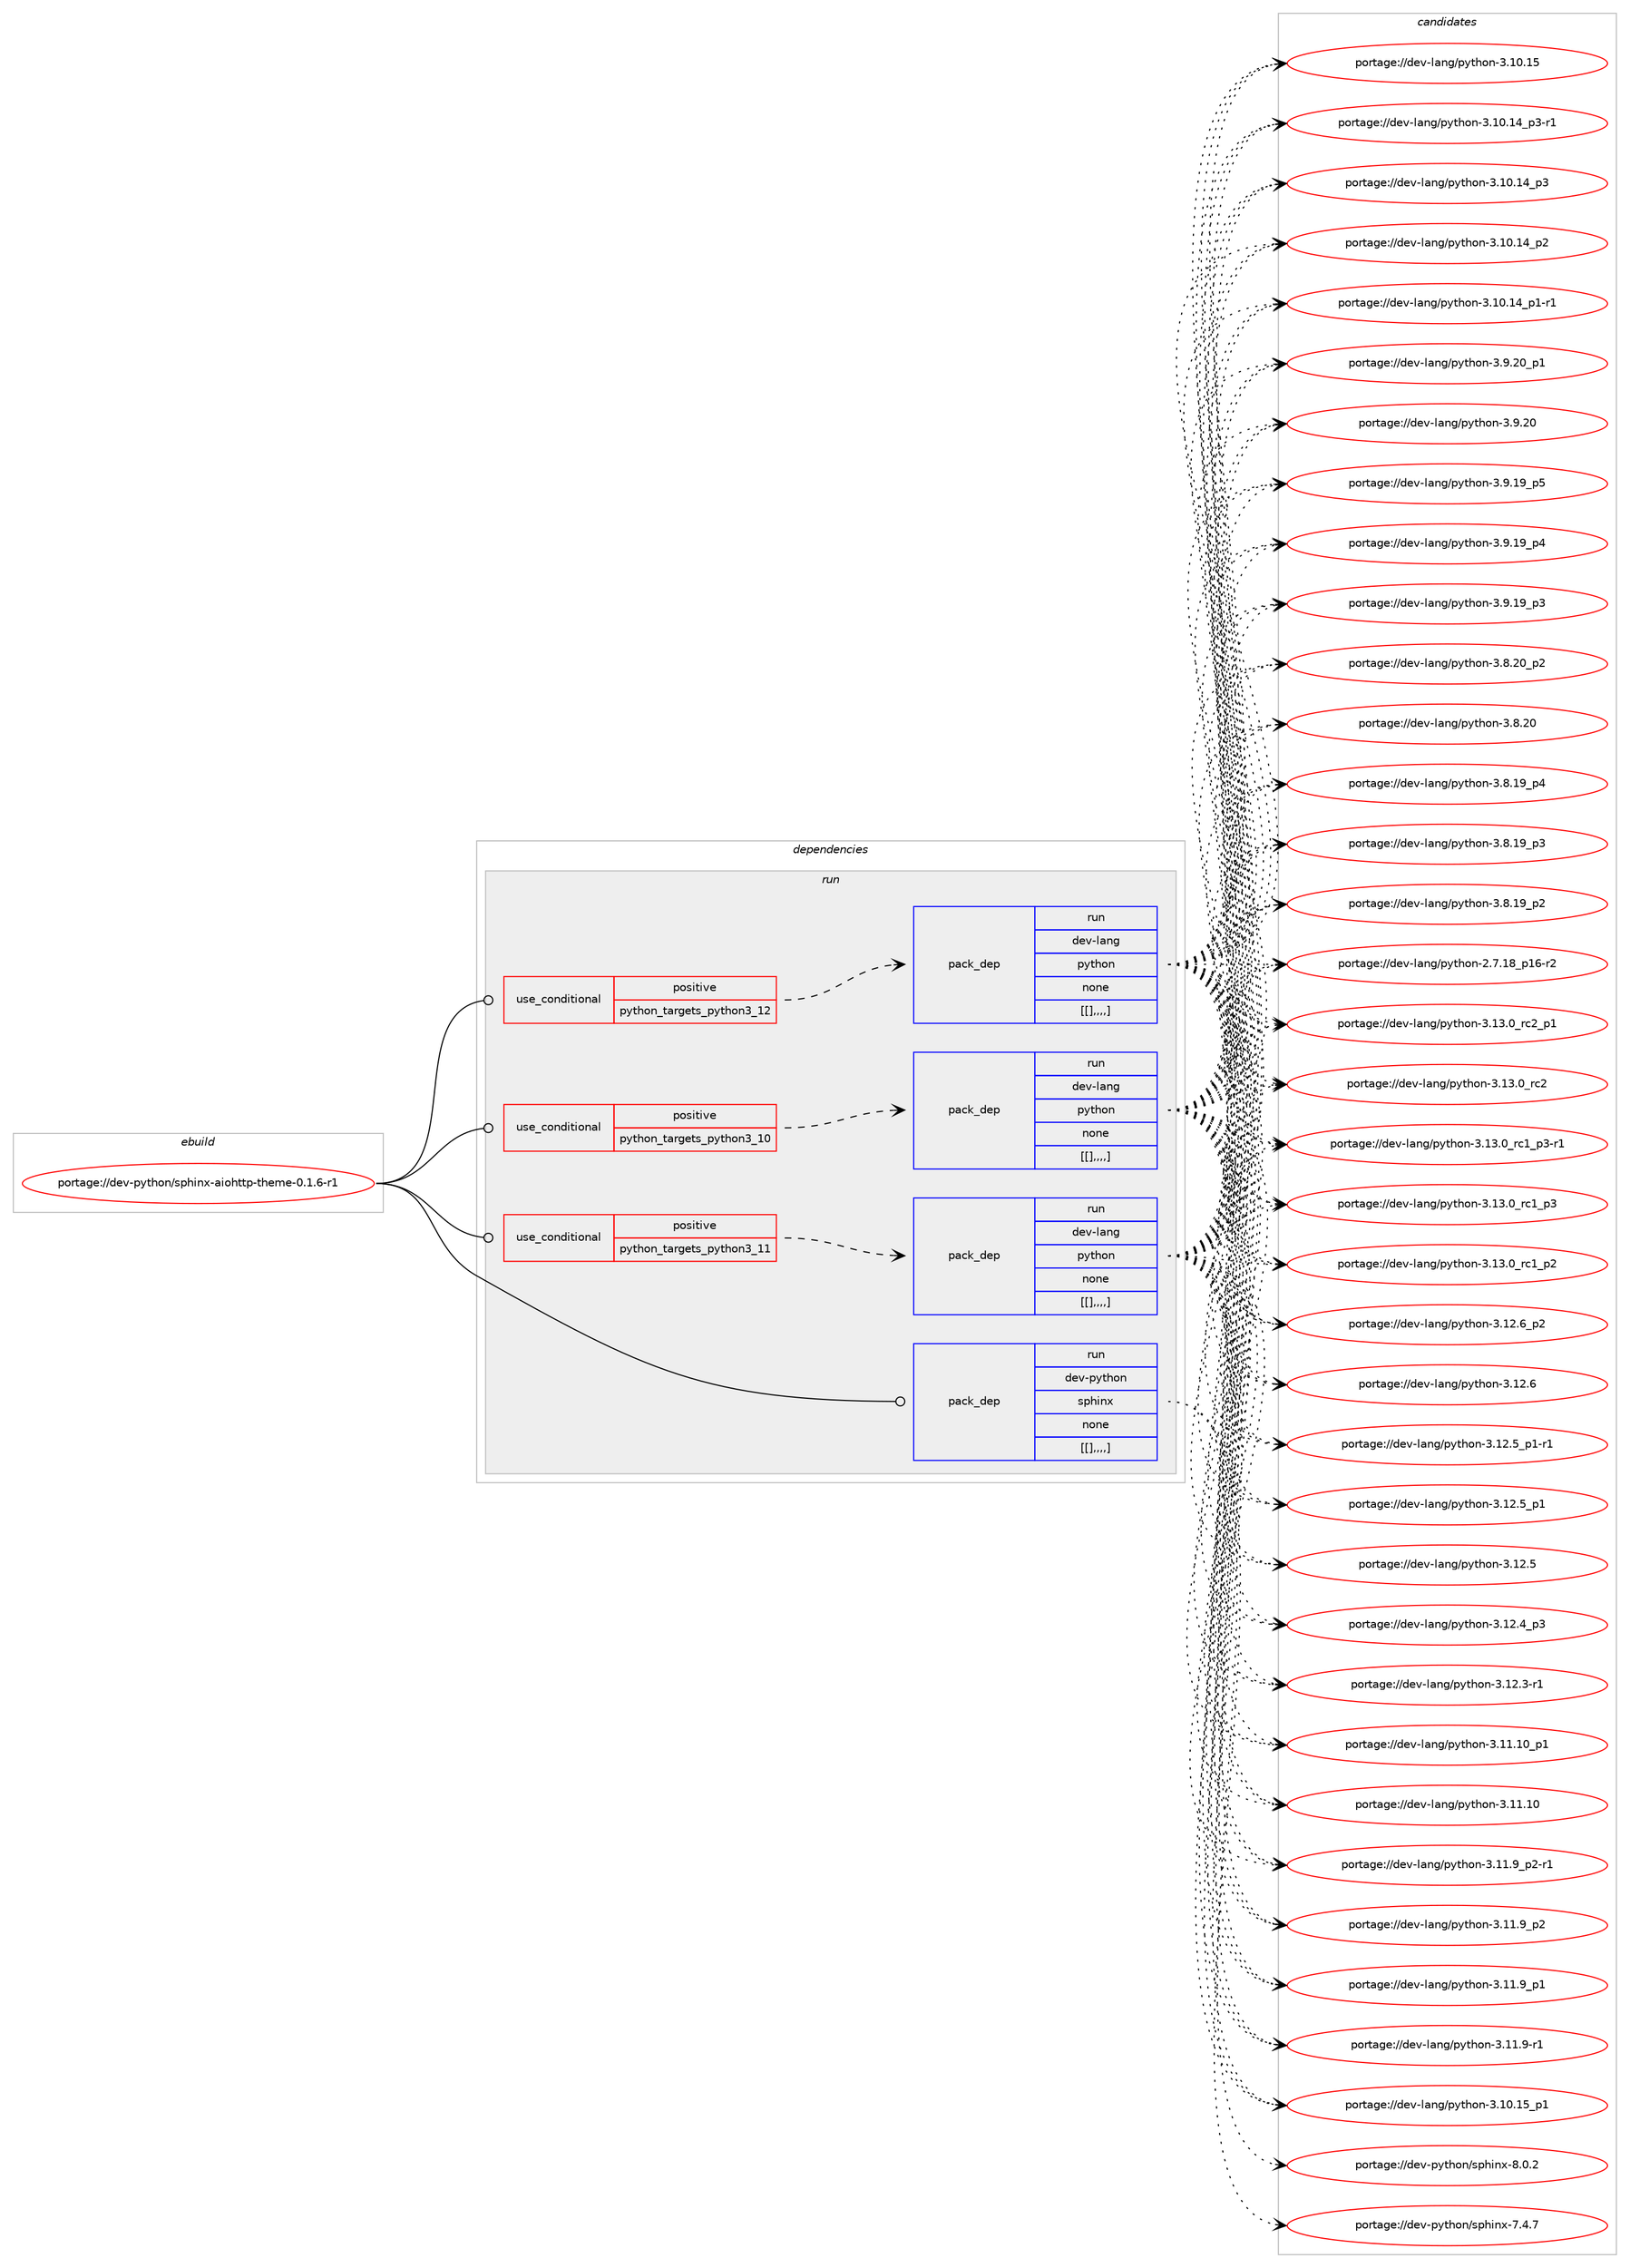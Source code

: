 digraph prolog {

# *************
# Graph options
# *************

newrank=true;
concentrate=true;
compound=true;
graph [rankdir=LR,fontname=Helvetica,fontsize=10,ranksep=1.5];#, ranksep=2.5, nodesep=0.2];
edge  [arrowhead=vee];
node  [fontname=Helvetica,fontsize=10];

# **********
# The ebuild
# **********

subgraph cluster_leftcol {
color=gray;
label=<<i>ebuild</i>>;
id [label="portage://dev-python/sphinx-aiohttp-theme-0.1.6-r1", color=red, width=4, href="../dev-python/sphinx-aiohttp-theme-0.1.6-r1.svg"];
}

# ****************
# The dependencies
# ****************

subgraph cluster_midcol {
color=gray;
label=<<i>dependencies</i>>;
subgraph cluster_compile {
fillcolor="#eeeeee";
style=filled;
label=<<i>compile</i>>;
}
subgraph cluster_compileandrun {
fillcolor="#eeeeee";
style=filled;
label=<<i>compile and run</i>>;
}
subgraph cluster_run {
fillcolor="#eeeeee";
style=filled;
label=<<i>run</i>>;
subgraph cond41470 {
dependency167078 [label=<<TABLE BORDER="0" CELLBORDER="1" CELLSPACING="0" CELLPADDING="4"><TR><TD ROWSPAN="3" CELLPADDING="10">use_conditional</TD></TR><TR><TD>positive</TD></TR><TR><TD>python_targets_python3_10</TD></TR></TABLE>>, shape=none, color=red];
subgraph pack124350 {
dependency167079 [label=<<TABLE BORDER="0" CELLBORDER="1" CELLSPACING="0" CELLPADDING="4" WIDTH="220"><TR><TD ROWSPAN="6" CELLPADDING="30">pack_dep</TD></TR><TR><TD WIDTH="110">run</TD></TR><TR><TD>dev-lang</TD></TR><TR><TD>python</TD></TR><TR><TD>none</TD></TR><TR><TD>[[],,,,]</TD></TR></TABLE>>, shape=none, color=blue];
}
dependency167078:e -> dependency167079:w [weight=20,style="dashed",arrowhead="vee"];
}
id:e -> dependency167078:w [weight=20,style="solid",arrowhead="odot"];
subgraph cond41471 {
dependency167080 [label=<<TABLE BORDER="0" CELLBORDER="1" CELLSPACING="0" CELLPADDING="4"><TR><TD ROWSPAN="3" CELLPADDING="10">use_conditional</TD></TR><TR><TD>positive</TD></TR><TR><TD>python_targets_python3_11</TD></TR></TABLE>>, shape=none, color=red];
subgraph pack124351 {
dependency167081 [label=<<TABLE BORDER="0" CELLBORDER="1" CELLSPACING="0" CELLPADDING="4" WIDTH="220"><TR><TD ROWSPAN="6" CELLPADDING="30">pack_dep</TD></TR><TR><TD WIDTH="110">run</TD></TR><TR><TD>dev-lang</TD></TR><TR><TD>python</TD></TR><TR><TD>none</TD></TR><TR><TD>[[],,,,]</TD></TR></TABLE>>, shape=none, color=blue];
}
dependency167080:e -> dependency167081:w [weight=20,style="dashed",arrowhead="vee"];
}
id:e -> dependency167080:w [weight=20,style="solid",arrowhead="odot"];
subgraph cond41472 {
dependency167082 [label=<<TABLE BORDER="0" CELLBORDER="1" CELLSPACING="0" CELLPADDING="4"><TR><TD ROWSPAN="3" CELLPADDING="10">use_conditional</TD></TR><TR><TD>positive</TD></TR><TR><TD>python_targets_python3_12</TD></TR></TABLE>>, shape=none, color=red];
subgraph pack124352 {
dependency167083 [label=<<TABLE BORDER="0" CELLBORDER="1" CELLSPACING="0" CELLPADDING="4" WIDTH="220"><TR><TD ROWSPAN="6" CELLPADDING="30">pack_dep</TD></TR><TR><TD WIDTH="110">run</TD></TR><TR><TD>dev-lang</TD></TR><TR><TD>python</TD></TR><TR><TD>none</TD></TR><TR><TD>[[],,,,]</TD></TR></TABLE>>, shape=none, color=blue];
}
dependency167082:e -> dependency167083:w [weight=20,style="dashed",arrowhead="vee"];
}
id:e -> dependency167082:w [weight=20,style="solid",arrowhead="odot"];
subgraph pack124353 {
dependency167084 [label=<<TABLE BORDER="0" CELLBORDER="1" CELLSPACING="0" CELLPADDING="4" WIDTH="220"><TR><TD ROWSPAN="6" CELLPADDING="30">pack_dep</TD></TR><TR><TD WIDTH="110">run</TD></TR><TR><TD>dev-python</TD></TR><TR><TD>sphinx</TD></TR><TR><TD>none</TD></TR><TR><TD>[[],,,,]</TD></TR></TABLE>>, shape=none, color=blue];
}
id:e -> dependency167084:w [weight=20,style="solid",arrowhead="odot"];
}
}

# **************
# The candidates
# **************

subgraph cluster_choices {
rank=same;
color=gray;
label=<<i>candidates</i>>;

subgraph choice124350 {
color=black;
nodesep=1;
choice100101118451089711010347112121116104111110455146495146489511499509511249 [label="portage://dev-lang/python-3.13.0_rc2_p1", color=red, width=4,href="../dev-lang/python-3.13.0_rc2_p1.svg"];
choice10010111845108971101034711212111610411111045514649514648951149950 [label="portage://dev-lang/python-3.13.0_rc2", color=red, width=4,href="../dev-lang/python-3.13.0_rc2.svg"];
choice1001011184510897110103471121211161041111104551464951464895114994995112514511449 [label="portage://dev-lang/python-3.13.0_rc1_p3-r1", color=red, width=4,href="../dev-lang/python-3.13.0_rc1_p3-r1.svg"];
choice100101118451089711010347112121116104111110455146495146489511499499511251 [label="portage://dev-lang/python-3.13.0_rc1_p3", color=red, width=4,href="../dev-lang/python-3.13.0_rc1_p3.svg"];
choice100101118451089711010347112121116104111110455146495146489511499499511250 [label="portage://dev-lang/python-3.13.0_rc1_p2", color=red, width=4,href="../dev-lang/python-3.13.0_rc1_p2.svg"];
choice100101118451089711010347112121116104111110455146495046549511250 [label="portage://dev-lang/python-3.12.6_p2", color=red, width=4,href="../dev-lang/python-3.12.6_p2.svg"];
choice10010111845108971101034711212111610411111045514649504654 [label="portage://dev-lang/python-3.12.6", color=red, width=4,href="../dev-lang/python-3.12.6.svg"];
choice1001011184510897110103471121211161041111104551464950465395112494511449 [label="portage://dev-lang/python-3.12.5_p1-r1", color=red, width=4,href="../dev-lang/python-3.12.5_p1-r1.svg"];
choice100101118451089711010347112121116104111110455146495046539511249 [label="portage://dev-lang/python-3.12.5_p1", color=red, width=4,href="../dev-lang/python-3.12.5_p1.svg"];
choice10010111845108971101034711212111610411111045514649504653 [label="portage://dev-lang/python-3.12.5", color=red, width=4,href="../dev-lang/python-3.12.5.svg"];
choice100101118451089711010347112121116104111110455146495046529511251 [label="portage://dev-lang/python-3.12.4_p3", color=red, width=4,href="../dev-lang/python-3.12.4_p3.svg"];
choice100101118451089711010347112121116104111110455146495046514511449 [label="portage://dev-lang/python-3.12.3-r1", color=red, width=4,href="../dev-lang/python-3.12.3-r1.svg"];
choice10010111845108971101034711212111610411111045514649494649489511249 [label="portage://dev-lang/python-3.11.10_p1", color=red, width=4,href="../dev-lang/python-3.11.10_p1.svg"];
choice1001011184510897110103471121211161041111104551464949464948 [label="portage://dev-lang/python-3.11.10", color=red, width=4,href="../dev-lang/python-3.11.10.svg"];
choice1001011184510897110103471121211161041111104551464949465795112504511449 [label="portage://dev-lang/python-3.11.9_p2-r1", color=red, width=4,href="../dev-lang/python-3.11.9_p2-r1.svg"];
choice100101118451089711010347112121116104111110455146494946579511250 [label="portage://dev-lang/python-3.11.9_p2", color=red, width=4,href="../dev-lang/python-3.11.9_p2.svg"];
choice100101118451089711010347112121116104111110455146494946579511249 [label="portage://dev-lang/python-3.11.9_p1", color=red, width=4,href="../dev-lang/python-3.11.9_p1.svg"];
choice100101118451089711010347112121116104111110455146494946574511449 [label="portage://dev-lang/python-3.11.9-r1", color=red, width=4,href="../dev-lang/python-3.11.9-r1.svg"];
choice10010111845108971101034711212111610411111045514649484649539511249 [label="portage://dev-lang/python-3.10.15_p1", color=red, width=4,href="../dev-lang/python-3.10.15_p1.svg"];
choice1001011184510897110103471121211161041111104551464948464953 [label="portage://dev-lang/python-3.10.15", color=red, width=4,href="../dev-lang/python-3.10.15.svg"];
choice100101118451089711010347112121116104111110455146494846495295112514511449 [label="portage://dev-lang/python-3.10.14_p3-r1", color=red, width=4,href="../dev-lang/python-3.10.14_p3-r1.svg"];
choice10010111845108971101034711212111610411111045514649484649529511251 [label="portage://dev-lang/python-3.10.14_p3", color=red, width=4,href="../dev-lang/python-3.10.14_p3.svg"];
choice10010111845108971101034711212111610411111045514649484649529511250 [label="portage://dev-lang/python-3.10.14_p2", color=red, width=4,href="../dev-lang/python-3.10.14_p2.svg"];
choice100101118451089711010347112121116104111110455146494846495295112494511449 [label="portage://dev-lang/python-3.10.14_p1-r1", color=red, width=4,href="../dev-lang/python-3.10.14_p1-r1.svg"];
choice100101118451089711010347112121116104111110455146574650489511249 [label="portage://dev-lang/python-3.9.20_p1", color=red, width=4,href="../dev-lang/python-3.9.20_p1.svg"];
choice10010111845108971101034711212111610411111045514657465048 [label="portage://dev-lang/python-3.9.20", color=red, width=4,href="../dev-lang/python-3.9.20.svg"];
choice100101118451089711010347112121116104111110455146574649579511253 [label="portage://dev-lang/python-3.9.19_p5", color=red, width=4,href="../dev-lang/python-3.9.19_p5.svg"];
choice100101118451089711010347112121116104111110455146574649579511252 [label="portage://dev-lang/python-3.9.19_p4", color=red, width=4,href="../dev-lang/python-3.9.19_p4.svg"];
choice100101118451089711010347112121116104111110455146574649579511251 [label="portage://dev-lang/python-3.9.19_p3", color=red, width=4,href="../dev-lang/python-3.9.19_p3.svg"];
choice100101118451089711010347112121116104111110455146564650489511250 [label="portage://dev-lang/python-3.8.20_p2", color=red, width=4,href="../dev-lang/python-3.8.20_p2.svg"];
choice10010111845108971101034711212111610411111045514656465048 [label="portage://dev-lang/python-3.8.20", color=red, width=4,href="../dev-lang/python-3.8.20.svg"];
choice100101118451089711010347112121116104111110455146564649579511252 [label="portage://dev-lang/python-3.8.19_p4", color=red, width=4,href="../dev-lang/python-3.8.19_p4.svg"];
choice100101118451089711010347112121116104111110455146564649579511251 [label="portage://dev-lang/python-3.8.19_p3", color=red, width=4,href="../dev-lang/python-3.8.19_p3.svg"];
choice100101118451089711010347112121116104111110455146564649579511250 [label="portage://dev-lang/python-3.8.19_p2", color=red, width=4,href="../dev-lang/python-3.8.19_p2.svg"];
choice100101118451089711010347112121116104111110455046554649569511249544511450 [label="portage://dev-lang/python-2.7.18_p16-r2", color=red, width=4,href="../dev-lang/python-2.7.18_p16-r2.svg"];
dependency167079:e -> choice100101118451089711010347112121116104111110455146495146489511499509511249:w [style=dotted,weight="100"];
dependency167079:e -> choice10010111845108971101034711212111610411111045514649514648951149950:w [style=dotted,weight="100"];
dependency167079:e -> choice1001011184510897110103471121211161041111104551464951464895114994995112514511449:w [style=dotted,weight="100"];
dependency167079:e -> choice100101118451089711010347112121116104111110455146495146489511499499511251:w [style=dotted,weight="100"];
dependency167079:e -> choice100101118451089711010347112121116104111110455146495146489511499499511250:w [style=dotted,weight="100"];
dependency167079:e -> choice100101118451089711010347112121116104111110455146495046549511250:w [style=dotted,weight="100"];
dependency167079:e -> choice10010111845108971101034711212111610411111045514649504654:w [style=dotted,weight="100"];
dependency167079:e -> choice1001011184510897110103471121211161041111104551464950465395112494511449:w [style=dotted,weight="100"];
dependency167079:e -> choice100101118451089711010347112121116104111110455146495046539511249:w [style=dotted,weight="100"];
dependency167079:e -> choice10010111845108971101034711212111610411111045514649504653:w [style=dotted,weight="100"];
dependency167079:e -> choice100101118451089711010347112121116104111110455146495046529511251:w [style=dotted,weight="100"];
dependency167079:e -> choice100101118451089711010347112121116104111110455146495046514511449:w [style=dotted,weight="100"];
dependency167079:e -> choice10010111845108971101034711212111610411111045514649494649489511249:w [style=dotted,weight="100"];
dependency167079:e -> choice1001011184510897110103471121211161041111104551464949464948:w [style=dotted,weight="100"];
dependency167079:e -> choice1001011184510897110103471121211161041111104551464949465795112504511449:w [style=dotted,weight="100"];
dependency167079:e -> choice100101118451089711010347112121116104111110455146494946579511250:w [style=dotted,weight="100"];
dependency167079:e -> choice100101118451089711010347112121116104111110455146494946579511249:w [style=dotted,weight="100"];
dependency167079:e -> choice100101118451089711010347112121116104111110455146494946574511449:w [style=dotted,weight="100"];
dependency167079:e -> choice10010111845108971101034711212111610411111045514649484649539511249:w [style=dotted,weight="100"];
dependency167079:e -> choice1001011184510897110103471121211161041111104551464948464953:w [style=dotted,weight="100"];
dependency167079:e -> choice100101118451089711010347112121116104111110455146494846495295112514511449:w [style=dotted,weight="100"];
dependency167079:e -> choice10010111845108971101034711212111610411111045514649484649529511251:w [style=dotted,weight="100"];
dependency167079:e -> choice10010111845108971101034711212111610411111045514649484649529511250:w [style=dotted,weight="100"];
dependency167079:e -> choice100101118451089711010347112121116104111110455146494846495295112494511449:w [style=dotted,weight="100"];
dependency167079:e -> choice100101118451089711010347112121116104111110455146574650489511249:w [style=dotted,weight="100"];
dependency167079:e -> choice10010111845108971101034711212111610411111045514657465048:w [style=dotted,weight="100"];
dependency167079:e -> choice100101118451089711010347112121116104111110455146574649579511253:w [style=dotted,weight="100"];
dependency167079:e -> choice100101118451089711010347112121116104111110455146574649579511252:w [style=dotted,weight="100"];
dependency167079:e -> choice100101118451089711010347112121116104111110455146574649579511251:w [style=dotted,weight="100"];
dependency167079:e -> choice100101118451089711010347112121116104111110455146564650489511250:w [style=dotted,weight="100"];
dependency167079:e -> choice10010111845108971101034711212111610411111045514656465048:w [style=dotted,weight="100"];
dependency167079:e -> choice100101118451089711010347112121116104111110455146564649579511252:w [style=dotted,weight="100"];
dependency167079:e -> choice100101118451089711010347112121116104111110455146564649579511251:w [style=dotted,weight="100"];
dependency167079:e -> choice100101118451089711010347112121116104111110455146564649579511250:w [style=dotted,weight="100"];
dependency167079:e -> choice100101118451089711010347112121116104111110455046554649569511249544511450:w [style=dotted,weight="100"];
}
subgraph choice124351 {
color=black;
nodesep=1;
choice100101118451089711010347112121116104111110455146495146489511499509511249 [label="portage://dev-lang/python-3.13.0_rc2_p1", color=red, width=4,href="../dev-lang/python-3.13.0_rc2_p1.svg"];
choice10010111845108971101034711212111610411111045514649514648951149950 [label="portage://dev-lang/python-3.13.0_rc2", color=red, width=4,href="../dev-lang/python-3.13.0_rc2.svg"];
choice1001011184510897110103471121211161041111104551464951464895114994995112514511449 [label="portage://dev-lang/python-3.13.0_rc1_p3-r1", color=red, width=4,href="../dev-lang/python-3.13.0_rc1_p3-r1.svg"];
choice100101118451089711010347112121116104111110455146495146489511499499511251 [label="portage://dev-lang/python-3.13.0_rc1_p3", color=red, width=4,href="../dev-lang/python-3.13.0_rc1_p3.svg"];
choice100101118451089711010347112121116104111110455146495146489511499499511250 [label="portage://dev-lang/python-3.13.0_rc1_p2", color=red, width=4,href="../dev-lang/python-3.13.0_rc1_p2.svg"];
choice100101118451089711010347112121116104111110455146495046549511250 [label="portage://dev-lang/python-3.12.6_p2", color=red, width=4,href="../dev-lang/python-3.12.6_p2.svg"];
choice10010111845108971101034711212111610411111045514649504654 [label="portage://dev-lang/python-3.12.6", color=red, width=4,href="../dev-lang/python-3.12.6.svg"];
choice1001011184510897110103471121211161041111104551464950465395112494511449 [label="portage://dev-lang/python-3.12.5_p1-r1", color=red, width=4,href="../dev-lang/python-3.12.5_p1-r1.svg"];
choice100101118451089711010347112121116104111110455146495046539511249 [label="portage://dev-lang/python-3.12.5_p1", color=red, width=4,href="../dev-lang/python-3.12.5_p1.svg"];
choice10010111845108971101034711212111610411111045514649504653 [label="portage://dev-lang/python-3.12.5", color=red, width=4,href="../dev-lang/python-3.12.5.svg"];
choice100101118451089711010347112121116104111110455146495046529511251 [label="portage://dev-lang/python-3.12.4_p3", color=red, width=4,href="../dev-lang/python-3.12.4_p3.svg"];
choice100101118451089711010347112121116104111110455146495046514511449 [label="portage://dev-lang/python-3.12.3-r1", color=red, width=4,href="../dev-lang/python-3.12.3-r1.svg"];
choice10010111845108971101034711212111610411111045514649494649489511249 [label="portage://dev-lang/python-3.11.10_p1", color=red, width=4,href="../dev-lang/python-3.11.10_p1.svg"];
choice1001011184510897110103471121211161041111104551464949464948 [label="portage://dev-lang/python-3.11.10", color=red, width=4,href="../dev-lang/python-3.11.10.svg"];
choice1001011184510897110103471121211161041111104551464949465795112504511449 [label="portage://dev-lang/python-3.11.9_p2-r1", color=red, width=4,href="../dev-lang/python-3.11.9_p2-r1.svg"];
choice100101118451089711010347112121116104111110455146494946579511250 [label="portage://dev-lang/python-3.11.9_p2", color=red, width=4,href="../dev-lang/python-3.11.9_p2.svg"];
choice100101118451089711010347112121116104111110455146494946579511249 [label="portage://dev-lang/python-3.11.9_p1", color=red, width=4,href="../dev-lang/python-3.11.9_p1.svg"];
choice100101118451089711010347112121116104111110455146494946574511449 [label="portage://dev-lang/python-3.11.9-r1", color=red, width=4,href="../dev-lang/python-3.11.9-r1.svg"];
choice10010111845108971101034711212111610411111045514649484649539511249 [label="portage://dev-lang/python-3.10.15_p1", color=red, width=4,href="../dev-lang/python-3.10.15_p1.svg"];
choice1001011184510897110103471121211161041111104551464948464953 [label="portage://dev-lang/python-3.10.15", color=red, width=4,href="../dev-lang/python-3.10.15.svg"];
choice100101118451089711010347112121116104111110455146494846495295112514511449 [label="portage://dev-lang/python-3.10.14_p3-r1", color=red, width=4,href="../dev-lang/python-3.10.14_p3-r1.svg"];
choice10010111845108971101034711212111610411111045514649484649529511251 [label="portage://dev-lang/python-3.10.14_p3", color=red, width=4,href="../dev-lang/python-3.10.14_p3.svg"];
choice10010111845108971101034711212111610411111045514649484649529511250 [label="portage://dev-lang/python-3.10.14_p2", color=red, width=4,href="../dev-lang/python-3.10.14_p2.svg"];
choice100101118451089711010347112121116104111110455146494846495295112494511449 [label="portage://dev-lang/python-3.10.14_p1-r1", color=red, width=4,href="../dev-lang/python-3.10.14_p1-r1.svg"];
choice100101118451089711010347112121116104111110455146574650489511249 [label="portage://dev-lang/python-3.9.20_p1", color=red, width=4,href="../dev-lang/python-3.9.20_p1.svg"];
choice10010111845108971101034711212111610411111045514657465048 [label="portage://dev-lang/python-3.9.20", color=red, width=4,href="../dev-lang/python-3.9.20.svg"];
choice100101118451089711010347112121116104111110455146574649579511253 [label="portage://dev-lang/python-3.9.19_p5", color=red, width=4,href="../dev-lang/python-3.9.19_p5.svg"];
choice100101118451089711010347112121116104111110455146574649579511252 [label="portage://dev-lang/python-3.9.19_p4", color=red, width=4,href="../dev-lang/python-3.9.19_p4.svg"];
choice100101118451089711010347112121116104111110455146574649579511251 [label="portage://dev-lang/python-3.9.19_p3", color=red, width=4,href="../dev-lang/python-3.9.19_p3.svg"];
choice100101118451089711010347112121116104111110455146564650489511250 [label="portage://dev-lang/python-3.8.20_p2", color=red, width=4,href="../dev-lang/python-3.8.20_p2.svg"];
choice10010111845108971101034711212111610411111045514656465048 [label="portage://dev-lang/python-3.8.20", color=red, width=4,href="../dev-lang/python-3.8.20.svg"];
choice100101118451089711010347112121116104111110455146564649579511252 [label="portage://dev-lang/python-3.8.19_p4", color=red, width=4,href="../dev-lang/python-3.8.19_p4.svg"];
choice100101118451089711010347112121116104111110455146564649579511251 [label="portage://dev-lang/python-3.8.19_p3", color=red, width=4,href="../dev-lang/python-3.8.19_p3.svg"];
choice100101118451089711010347112121116104111110455146564649579511250 [label="portage://dev-lang/python-3.8.19_p2", color=red, width=4,href="../dev-lang/python-3.8.19_p2.svg"];
choice100101118451089711010347112121116104111110455046554649569511249544511450 [label="portage://dev-lang/python-2.7.18_p16-r2", color=red, width=4,href="../dev-lang/python-2.7.18_p16-r2.svg"];
dependency167081:e -> choice100101118451089711010347112121116104111110455146495146489511499509511249:w [style=dotted,weight="100"];
dependency167081:e -> choice10010111845108971101034711212111610411111045514649514648951149950:w [style=dotted,weight="100"];
dependency167081:e -> choice1001011184510897110103471121211161041111104551464951464895114994995112514511449:w [style=dotted,weight="100"];
dependency167081:e -> choice100101118451089711010347112121116104111110455146495146489511499499511251:w [style=dotted,weight="100"];
dependency167081:e -> choice100101118451089711010347112121116104111110455146495146489511499499511250:w [style=dotted,weight="100"];
dependency167081:e -> choice100101118451089711010347112121116104111110455146495046549511250:w [style=dotted,weight="100"];
dependency167081:e -> choice10010111845108971101034711212111610411111045514649504654:w [style=dotted,weight="100"];
dependency167081:e -> choice1001011184510897110103471121211161041111104551464950465395112494511449:w [style=dotted,weight="100"];
dependency167081:e -> choice100101118451089711010347112121116104111110455146495046539511249:w [style=dotted,weight="100"];
dependency167081:e -> choice10010111845108971101034711212111610411111045514649504653:w [style=dotted,weight="100"];
dependency167081:e -> choice100101118451089711010347112121116104111110455146495046529511251:w [style=dotted,weight="100"];
dependency167081:e -> choice100101118451089711010347112121116104111110455146495046514511449:w [style=dotted,weight="100"];
dependency167081:e -> choice10010111845108971101034711212111610411111045514649494649489511249:w [style=dotted,weight="100"];
dependency167081:e -> choice1001011184510897110103471121211161041111104551464949464948:w [style=dotted,weight="100"];
dependency167081:e -> choice1001011184510897110103471121211161041111104551464949465795112504511449:w [style=dotted,weight="100"];
dependency167081:e -> choice100101118451089711010347112121116104111110455146494946579511250:w [style=dotted,weight="100"];
dependency167081:e -> choice100101118451089711010347112121116104111110455146494946579511249:w [style=dotted,weight="100"];
dependency167081:e -> choice100101118451089711010347112121116104111110455146494946574511449:w [style=dotted,weight="100"];
dependency167081:e -> choice10010111845108971101034711212111610411111045514649484649539511249:w [style=dotted,weight="100"];
dependency167081:e -> choice1001011184510897110103471121211161041111104551464948464953:w [style=dotted,weight="100"];
dependency167081:e -> choice100101118451089711010347112121116104111110455146494846495295112514511449:w [style=dotted,weight="100"];
dependency167081:e -> choice10010111845108971101034711212111610411111045514649484649529511251:w [style=dotted,weight="100"];
dependency167081:e -> choice10010111845108971101034711212111610411111045514649484649529511250:w [style=dotted,weight="100"];
dependency167081:e -> choice100101118451089711010347112121116104111110455146494846495295112494511449:w [style=dotted,weight="100"];
dependency167081:e -> choice100101118451089711010347112121116104111110455146574650489511249:w [style=dotted,weight="100"];
dependency167081:e -> choice10010111845108971101034711212111610411111045514657465048:w [style=dotted,weight="100"];
dependency167081:e -> choice100101118451089711010347112121116104111110455146574649579511253:w [style=dotted,weight="100"];
dependency167081:e -> choice100101118451089711010347112121116104111110455146574649579511252:w [style=dotted,weight="100"];
dependency167081:e -> choice100101118451089711010347112121116104111110455146574649579511251:w [style=dotted,weight="100"];
dependency167081:e -> choice100101118451089711010347112121116104111110455146564650489511250:w [style=dotted,weight="100"];
dependency167081:e -> choice10010111845108971101034711212111610411111045514656465048:w [style=dotted,weight="100"];
dependency167081:e -> choice100101118451089711010347112121116104111110455146564649579511252:w [style=dotted,weight="100"];
dependency167081:e -> choice100101118451089711010347112121116104111110455146564649579511251:w [style=dotted,weight="100"];
dependency167081:e -> choice100101118451089711010347112121116104111110455146564649579511250:w [style=dotted,weight="100"];
dependency167081:e -> choice100101118451089711010347112121116104111110455046554649569511249544511450:w [style=dotted,weight="100"];
}
subgraph choice124352 {
color=black;
nodesep=1;
choice100101118451089711010347112121116104111110455146495146489511499509511249 [label="portage://dev-lang/python-3.13.0_rc2_p1", color=red, width=4,href="../dev-lang/python-3.13.0_rc2_p1.svg"];
choice10010111845108971101034711212111610411111045514649514648951149950 [label="portage://dev-lang/python-3.13.0_rc2", color=red, width=4,href="../dev-lang/python-3.13.0_rc2.svg"];
choice1001011184510897110103471121211161041111104551464951464895114994995112514511449 [label="portage://dev-lang/python-3.13.0_rc1_p3-r1", color=red, width=4,href="../dev-lang/python-3.13.0_rc1_p3-r1.svg"];
choice100101118451089711010347112121116104111110455146495146489511499499511251 [label="portage://dev-lang/python-3.13.0_rc1_p3", color=red, width=4,href="../dev-lang/python-3.13.0_rc1_p3.svg"];
choice100101118451089711010347112121116104111110455146495146489511499499511250 [label="portage://dev-lang/python-3.13.0_rc1_p2", color=red, width=4,href="../dev-lang/python-3.13.0_rc1_p2.svg"];
choice100101118451089711010347112121116104111110455146495046549511250 [label="portage://dev-lang/python-3.12.6_p2", color=red, width=4,href="../dev-lang/python-3.12.6_p2.svg"];
choice10010111845108971101034711212111610411111045514649504654 [label="portage://dev-lang/python-3.12.6", color=red, width=4,href="../dev-lang/python-3.12.6.svg"];
choice1001011184510897110103471121211161041111104551464950465395112494511449 [label="portage://dev-lang/python-3.12.5_p1-r1", color=red, width=4,href="../dev-lang/python-3.12.5_p1-r1.svg"];
choice100101118451089711010347112121116104111110455146495046539511249 [label="portage://dev-lang/python-3.12.5_p1", color=red, width=4,href="../dev-lang/python-3.12.5_p1.svg"];
choice10010111845108971101034711212111610411111045514649504653 [label="portage://dev-lang/python-3.12.5", color=red, width=4,href="../dev-lang/python-3.12.5.svg"];
choice100101118451089711010347112121116104111110455146495046529511251 [label="portage://dev-lang/python-3.12.4_p3", color=red, width=4,href="../dev-lang/python-3.12.4_p3.svg"];
choice100101118451089711010347112121116104111110455146495046514511449 [label="portage://dev-lang/python-3.12.3-r1", color=red, width=4,href="../dev-lang/python-3.12.3-r1.svg"];
choice10010111845108971101034711212111610411111045514649494649489511249 [label="portage://dev-lang/python-3.11.10_p1", color=red, width=4,href="../dev-lang/python-3.11.10_p1.svg"];
choice1001011184510897110103471121211161041111104551464949464948 [label="portage://dev-lang/python-3.11.10", color=red, width=4,href="../dev-lang/python-3.11.10.svg"];
choice1001011184510897110103471121211161041111104551464949465795112504511449 [label="portage://dev-lang/python-3.11.9_p2-r1", color=red, width=4,href="../dev-lang/python-3.11.9_p2-r1.svg"];
choice100101118451089711010347112121116104111110455146494946579511250 [label="portage://dev-lang/python-3.11.9_p2", color=red, width=4,href="../dev-lang/python-3.11.9_p2.svg"];
choice100101118451089711010347112121116104111110455146494946579511249 [label="portage://dev-lang/python-3.11.9_p1", color=red, width=4,href="../dev-lang/python-3.11.9_p1.svg"];
choice100101118451089711010347112121116104111110455146494946574511449 [label="portage://dev-lang/python-3.11.9-r1", color=red, width=4,href="../dev-lang/python-3.11.9-r1.svg"];
choice10010111845108971101034711212111610411111045514649484649539511249 [label="portage://dev-lang/python-3.10.15_p1", color=red, width=4,href="../dev-lang/python-3.10.15_p1.svg"];
choice1001011184510897110103471121211161041111104551464948464953 [label="portage://dev-lang/python-3.10.15", color=red, width=4,href="../dev-lang/python-3.10.15.svg"];
choice100101118451089711010347112121116104111110455146494846495295112514511449 [label="portage://dev-lang/python-3.10.14_p3-r1", color=red, width=4,href="../dev-lang/python-3.10.14_p3-r1.svg"];
choice10010111845108971101034711212111610411111045514649484649529511251 [label="portage://dev-lang/python-3.10.14_p3", color=red, width=4,href="../dev-lang/python-3.10.14_p3.svg"];
choice10010111845108971101034711212111610411111045514649484649529511250 [label="portage://dev-lang/python-3.10.14_p2", color=red, width=4,href="../dev-lang/python-3.10.14_p2.svg"];
choice100101118451089711010347112121116104111110455146494846495295112494511449 [label="portage://dev-lang/python-3.10.14_p1-r1", color=red, width=4,href="../dev-lang/python-3.10.14_p1-r1.svg"];
choice100101118451089711010347112121116104111110455146574650489511249 [label="portage://dev-lang/python-3.9.20_p1", color=red, width=4,href="../dev-lang/python-3.9.20_p1.svg"];
choice10010111845108971101034711212111610411111045514657465048 [label="portage://dev-lang/python-3.9.20", color=red, width=4,href="../dev-lang/python-3.9.20.svg"];
choice100101118451089711010347112121116104111110455146574649579511253 [label="portage://dev-lang/python-3.9.19_p5", color=red, width=4,href="../dev-lang/python-3.9.19_p5.svg"];
choice100101118451089711010347112121116104111110455146574649579511252 [label="portage://dev-lang/python-3.9.19_p4", color=red, width=4,href="../dev-lang/python-3.9.19_p4.svg"];
choice100101118451089711010347112121116104111110455146574649579511251 [label="portage://dev-lang/python-3.9.19_p3", color=red, width=4,href="../dev-lang/python-3.9.19_p3.svg"];
choice100101118451089711010347112121116104111110455146564650489511250 [label="portage://dev-lang/python-3.8.20_p2", color=red, width=4,href="../dev-lang/python-3.8.20_p2.svg"];
choice10010111845108971101034711212111610411111045514656465048 [label="portage://dev-lang/python-3.8.20", color=red, width=4,href="../dev-lang/python-3.8.20.svg"];
choice100101118451089711010347112121116104111110455146564649579511252 [label="portage://dev-lang/python-3.8.19_p4", color=red, width=4,href="../dev-lang/python-3.8.19_p4.svg"];
choice100101118451089711010347112121116104111110455146564649579511251 [label="portage://dev-lang/python-3.8.19_p3", color=red, width=4,href="../dev-lang/python-3.8.19_p3.svg"];
choice100101118451089711010347112121116104111110455146564649579511250 [label="portage://dev-lang/python-3.8.19_p2", color=red, width=4,href="../dev-lang/python-3.8.19_p2.svg"];
choice100101118451089711010347112121116104111110455046554649569511249544511450 [label="portage://dev-lang/python-2.7.18_p16-r2", color=red, width=4,href="../dev-lang/python-2.7.18_p16-r2.svg"];
dependency167083:e -> choice100101118451089711010347112121116104111110455146495146489511499509511249:w [style=dotted,weight="100"];
dependency167083:e -> choice10010111845108971101034711212111610411111045514649514648951149950:w [style=dotted,weight="100"];
dependency167083:e -> choice1001011184510897110103471121211161041111104551464951464895114994995112514511449:w [style=dotted,weight="100"];
dependency167083:e -> choice100101118451089711010347112121116104111110455146495146489511499499511251:w [style=dotted,weight="100"];
dependency167083:e -> choice100101118451089711010347112121116104111110455146495146489511499499511250:w [style=dotted,weight="100"];
dependency167083:e -> choice100101118451089711010347112121116104111110455146495046549511250:w [style=dotted,weight="100"];
dependency167083:e -> choice10010111845108971101034711212111610411111045514649504654:w [style=dotted,weight="100"];
dependency167083:e -> choice1001011184510897110103471121211161041111104551464950465395112494511449:w [style=dotted,weight="100"];
dependency167083:e -> choice100101118451089711010347112121116104111110455146495046539511249:w [style=dotted,weight="100"];
dependency167083:e -> choice10010111845108971101034711212111610411111045514649504653:w [style=dotted,weight="100"];
dependency167083:e -> choice100101118451089711010347112121116104111110455146495046529511251:w [style=dotted,weight="100"];
dependency167083:e -> choice100101118451089711010347112121116104111110455146495046514511449:w [style=dotted,weight="100"];
dependency167083:e -> choice10010111845108971101034711212111610411111045514649494649489511249:w [style=dotted,weight="100"];
dependency167083:e -> choice1001011184510897110103471121211161041111104551464949464948:w [style=dotted,weight="100"];
dependency167083:e -> choice1001011184510897110103471121211161041111104551464949465795112504511449:w [style=dotted,weight="100"];
dependency167083:e -> choice100101118451089711010347112121116104111110455146494946579511250:w [style=dotted,weight="100"];
dependency167083:e -> choice100101118451089711010347112121116104111110455146494946579511249:w [style=dotted,weight="100"];
dependency167083:e -> choice100101118451089711010347112121116104111110455146494946574511449:w [style=dotted,weight="100"];
dependency167083:e -> choice10010111845108971101034711212111610411111045514649484649539511249:w [style=dotted,weight="100"];
dependency167083:e -> choice1001011184510897110103471121211161041111104551464948464953:w [style=dotted,weight="100"];
dependency167083:e -> choice100101118451089711010347112121116104111110455146494846495295112514511449:w [style=dotted,weight="100"];
dependency167083:e -> choice10010111845108971101034711212111610411111045514649484649529511251:w [style=dotted,weight="100"];
dependency167083:e -> choice10010111845108971101034711212111610411111045514649484649529511250:w [style=dotted,weight="100"];
dependency167083:e -> choice100101118451089711010347112121116104111110455146494846495295112494511449:w [style=dotted,weight="100"];
dependency167083:e -> choice100101118451089711010347112121116104111110455146574650489511249:w [style=dotted,weight="100"];
dependency167083:e -> choice10010111845108971101034711212111610411111045514657465048:w [style=dotted,weight="100"];
dependency167083:e -> choice100101118451089711010347112121116104111110455146574649579511253:w [style=dotted,weight="100"];
dependency167083:e -> choice100101118451089711010347112121116104111110455146574649579511252:w [style=dotted,weight="100"];
dependency167083:e -> choice100101118451089711010347112121116104111110455146574649579511251:w [style=dotted,weight="100"];
dependency167083:e -> choice100101118451089711010347112121116104111110455146564650489511250:w [style=dotted,weight="100"];
dependency167083:e -> choice10010111845108971101034711212111610411111045514656465048:w [style=dotted,weight="100"];
dependency167083:e -> choice100101118451089711010347112121116104111110455146564649579511252:w [style=dotted,weight="100"];
dependency167083:e -> choice100101118451089711010347112121116104111110455146564649579511251:w [style=dotted,weight="100"];
dependency167083:e -> choice100101118451089711010347112121116104111110455146564649579511250:w [style=dotted,weight="100"];
dependency167083:e -> choice100101118451089711010347112121116104111110455046554649569511249544511450:w [style=dotted,weight="100"];
}
subgraph choice124353 {
color=black;
nodesep=1;
choice1001011184511212111610411111047115112104105110120455646484650 [label="portage://dev-python/sphinx-8.0.2", color=red, width=4,href="../dev-python/sphinx-8.0.2.svg"];
choice1001011184511212111610411111047115112104105110120455546524655 [label="portage://dev-python/sphinx-7.4.7", color=red, width=4,href="../dev-python/sphinx-7.4.7.svg"];
dependency167084:e -> choice1001011184511212111610411111047115112104105110120455646484650:w [style=dotted,weight="100"];
dependency167084:e -> choice1001011184511212111610411111047115112104105110120455546524655:w [style=dotted,weight="100"];
}
}

}
